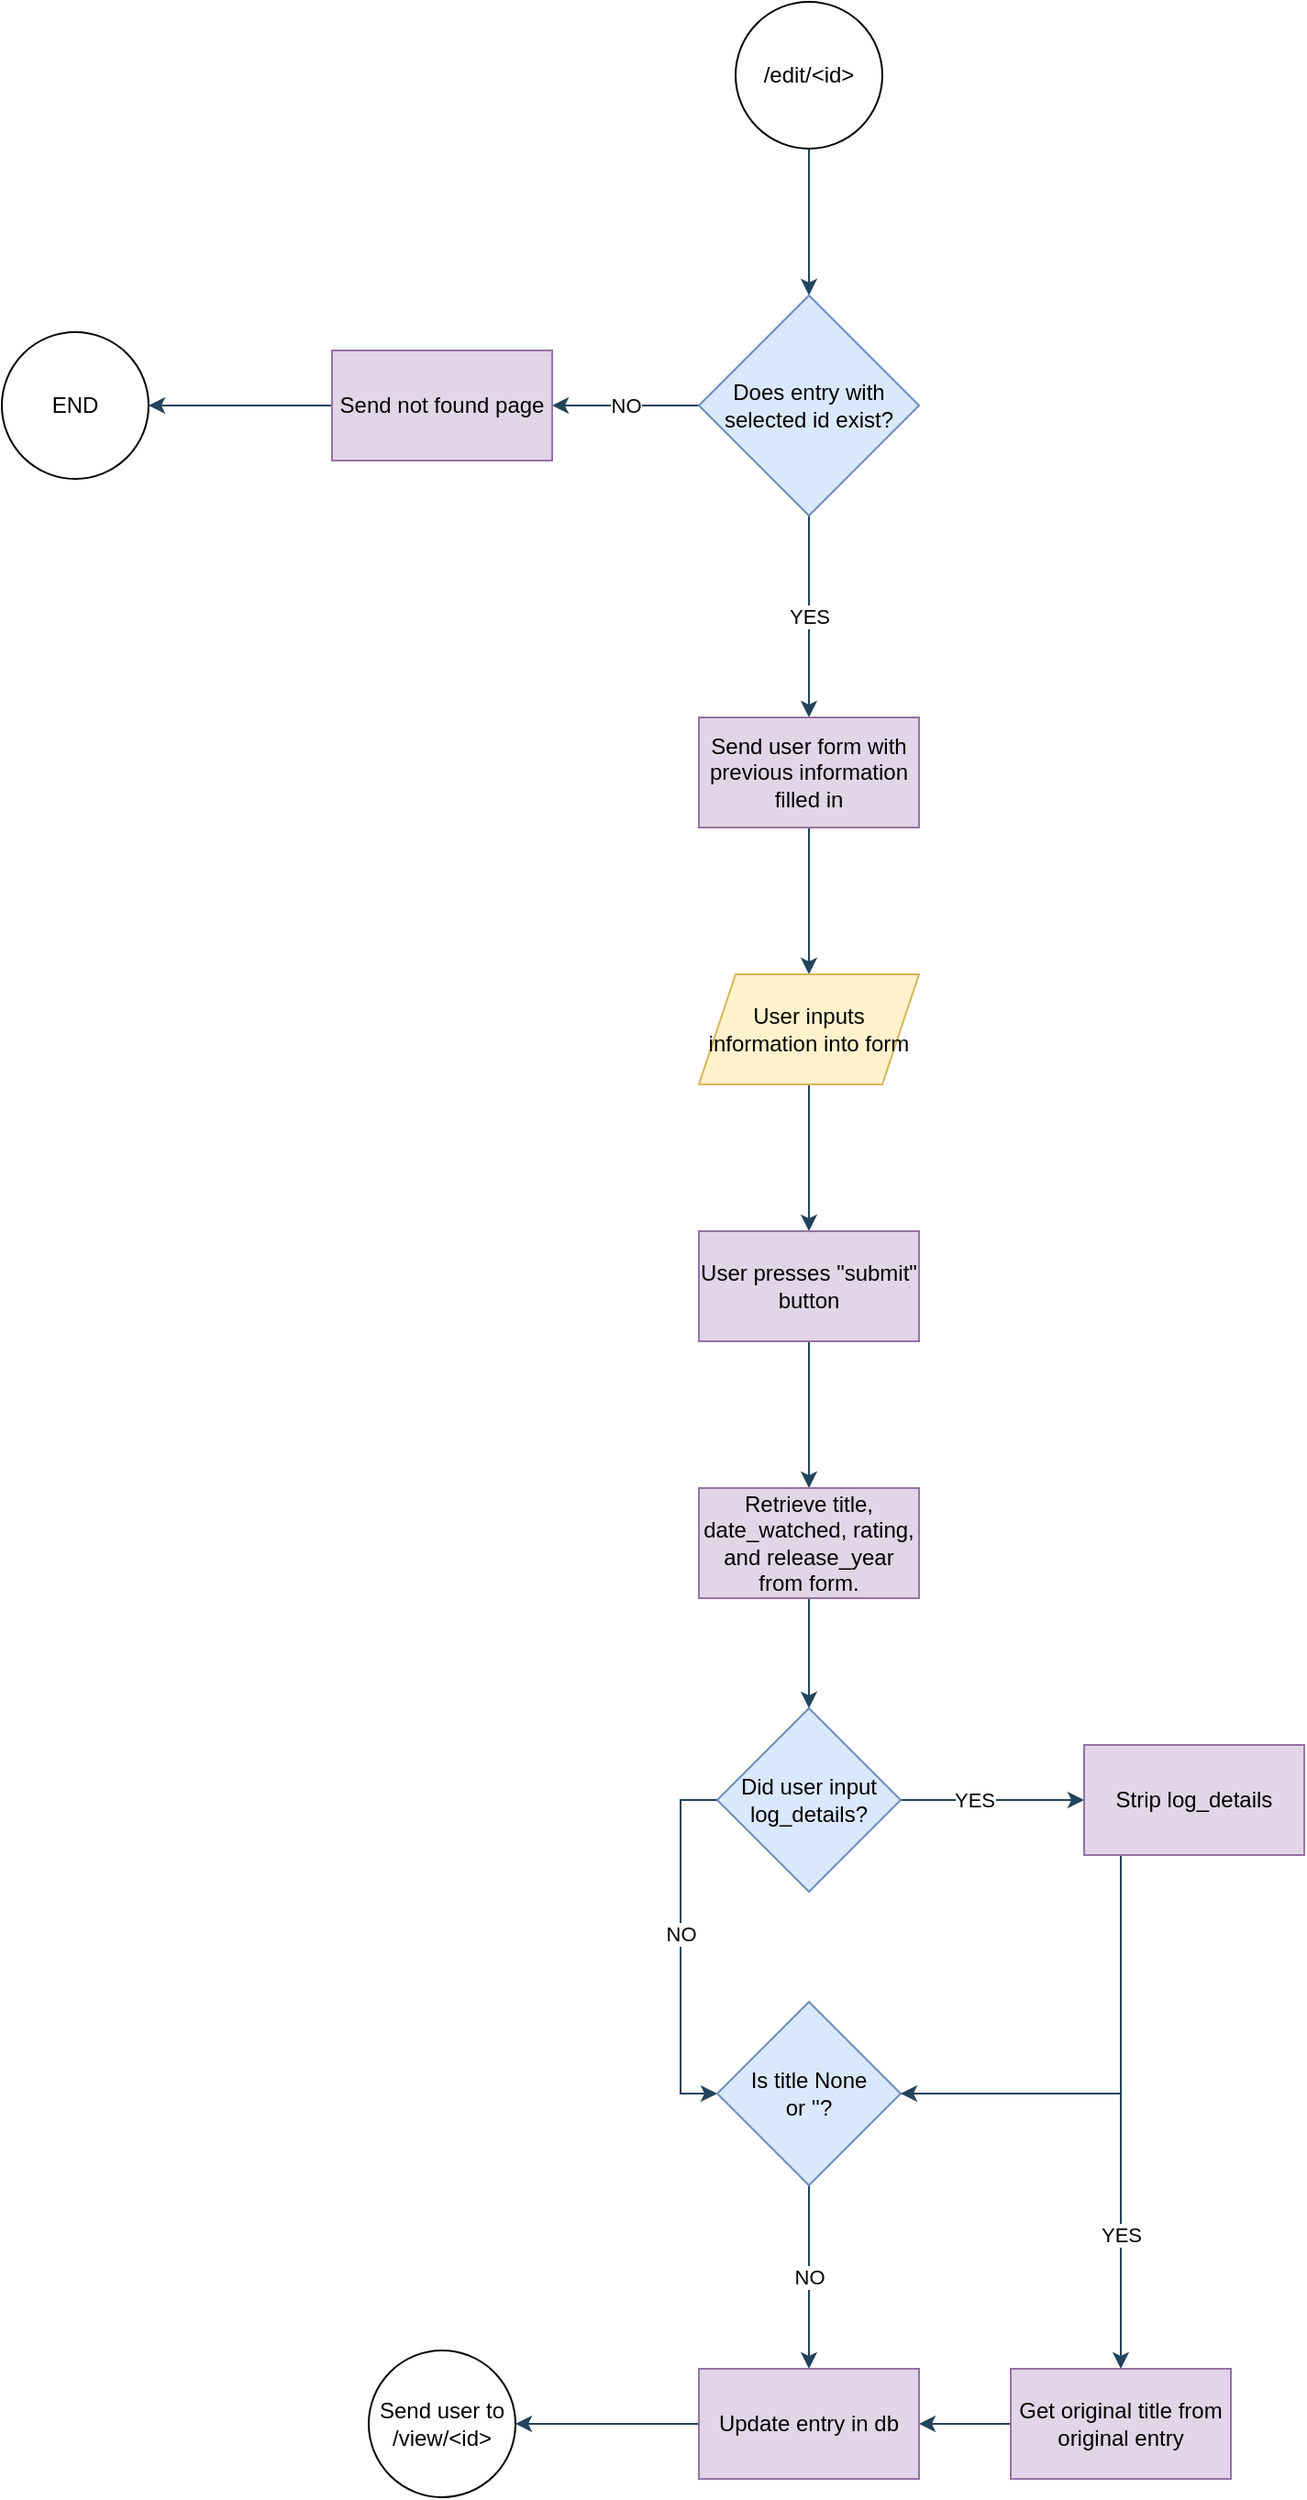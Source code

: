 <mxfile version="22.1.1" type="device">
  <diagram id="C5RBs43oDa-KdzZeNtuy" name="Page-1">
    <mxGraphModel dx="1877" dy="522" grid="1" gridSize="10" guides="1" tooltips="1" connect="1" arrows="1" fold="1" page="1" pageScale="1" pageWidth="827" pageHeight="1169" math="0" shadow="0">
      <root>
        <mxCell id="WIyWlLk6GJQsqaUBKTNV-0" />
        <mxCell id="WIyWlLk6GJQsqaUBKTNV-1" parent="WIyWlLk6GJQsqaUBKTNV-0" />
        <mxCell id="WlGp0TNAOv9Ej10JfnII-7" value="" style="edgeStyle=orthogonalEdgeStyle;rounded=0;orthogonalLoop=1;jettySize=auto;html=1;strokeColor=#23445D;" parent="WIyWlLk6GJQsqaUBKTNV-1" source="WlGp0TNAOv9Ej10JfnII-1" target="WlGp0TNAOv9Ej10JfnII-6" edge="1">
          <mxGeometry relative="1" as="geometry" />
        </mxCell>
        <mxCell id="WlGp0TNAOv9Ej10JfnII-1" value="/edit/&amp;lt;id&amp;gt;" style="ellipse;whiteSpace=wrap;html=1;aspect=fixed;labelBackgroundColor=none;" parent="WIyWlLk6GJQsqaUBKTNV-1" vertex="1">
          <mxGeometry x="370" y="70" width="80" height="80" as="geometry" />
        </mxCell>
        <mxCell id="WlGp0TNAOv9Ej10JfnII-9" value="NO" style="edgeStyle=orthogonalEdgeStyle;rounded=0;orthogonalLoop=1;jettySize=auto;html=1;strokeColor=#23445D;" parent="WIyWlLk6GJQsqaUBKTNV-1" source="WlGp0TNAOv9Ej10JfnII-6" target="WlGp0TNAOv9Ej10JfnII-8" edge="1">
          <mxGeometry relative="1" as="geometry" />
        </mxCell>
        <mxCell id="WlGp0TNAOv9Ej10JfnII-13" value="YES" style="edgeStyle=orthogonalEdgeStyle;rounded=0;orthogonalLoop=1;jettySize=auto;html=1;strokeColor=#23445D;" parent="WIyWlLk6GJQsqaUBKTNV-1" source="WlGp0TNAOv9Ej10JfnII-6" target="WlGp0TNAOv9Ej10JfnII-12" edge="1">
          <mxGeometry relative="1" as="geometry" />
        </mxCell>
        <mxCell id="WlGp0TNAOv9Ej10JfnII-6" value="Does entry with selected id exist?" style="rhombus;whiteSpace=wrap;html=1;fillColor=#dae8fc;strokeColor=#6c8ebf;labelBackgroundColor=none;" parent="WIyWlLk6GJQsqaUBKTNV-1" vertex="1">
          <mxGeometry x="350" y="230" width="120" height="120" as="geometry" />
        </mxCell>
        <mxCell id="WlGp0TNAOv9Ej10JfnII-11" value="" style="edgeStyle=orthogonalEdgeStyle;rounded=0;orthogonalLoop=1;jettySize=auto;html=1;strokeColor=#23445D;" parent="WIyWlLk6GJQsqaUBKTNV-1" source="WlGp0TNAOv9Ej10JfnII-8" target="WlGp0TNAOv9Ej10JfnII-10" edge="1">
          <mxGeometry relative="1" as="geometry" />
        </mxCell>
        <mxCell id="WlGp0TNAOv9Ej10JfnII-8" value="Send not found page" style="whiteSpace=wrap;html=1;fillColor=#e1d5e7;strokeColor=#9673a6;labelBackgroundColor=none;" parent="WIyWlLk6GJQsqaUBKTNV-1" vertex="1">
          <mxGeometry x="150" y="260" width="120" height="60" as="geometry" />
        </mxCell>
        <mxCell id="WlGp0TNAOv9Ej10JfnII-10" value="END" style="ellipse;whiteSpace=wrap;html=1;labelBackgroundColor=none;" parent="WIyWlLk6GJQsqaUBKTNV-1" vertex="1">
          <mxGeometry x="-30" y="250" width="80" height="80" as="geometry" />
        </mxCell>
        <mxCell id="WlGp0TNAOv9Ej10JfnII-15" value="" style="edgeStyle=orthogonalEdgeStyle;rounded=0;orthogonalLoop=1;jettySize=auto;html=1;strokeColor=#23445D;" parent="WIyWlLk6GJQsqaUBKTNV-1" source="WlGp0TNAOv9Ej10JfnII-12" target="WlGp0TNAOv9Ej10JfnII-14" edge="1">
          <mxGeometry relative="1" as="geometry" />
        </mxCell>
        <mxCell id="WlGp0TNAOv9Ej10JfnII-12" value="Send user form with previous information filled in" style="whiteSpace=wrap;html=1;fillColor=#e1d5e7;strokeColor=#9673a6;labelBackgroundColor=none;" parent="WIyWlLk6GJQsqaUBKTNV-1" vertex="1">
          <mxGeometry x="350" y="460" width="120" height="60" as="geometry" />
        </mxCell>
        <mxCell id="WlGp0TNAOv9Ej10JfnII-17" value="" style="edgeStyle=orthogonalEdgeStyle;rounded=0;orthogonalLoop=1;jettySize=auto;html=1;strokeColor=#23445D;" parent="WIyWlLk6GJQsqaUBKTNV-1" source="WlGp0TNAOv9Ej10JfnII-14" target="WlGp0TNAOv9Ej10JfnII-16" edge="1">
          <mxGeometry relative="1" as="geometry" />
        </mxCell>
        <mxCell id="WlGp0TNAOv9Ej10JfnII-14" value="User inputs information into form" style="shape=parallelogram;perimeter=parallelogramPerimeter;whiteSpace=wrap;html=1;fixedSize=1;fillColor=#fff2cc;strokeColor=#d6b656;labelBackgroundColor=none;" parent="WIyWlLk6GJQsqaUBKTNV-1" vertex="1">
          <mxGeometry x="350" y="600" width="120" height="60" as="geometry" />
        </mxCell>
        <mxCell id="WlGp0TNAOv9Ej10JfnII-21" value="" style="edgeStyle=orthogonalEdgeStyle;rounded=0;orthogonalLoop=1;jettySize=auto;html=1;strokeColor=#23445D;" parent="WIyWlLk6GJQsqaUBKTNV-1" source="WlGp0TNAOv9Ej10JfnII-16" target="WlGp0TNAOv9Ej10JfnII-20" edge="1">
          <mxGeometry relative="1" as="geometry" />
        </mxCell>
        <mxCell id="WlGp0TNAOv9Ej10JfnII-16" value="User presses &quot;submit&quot; button" style="whiteSpace=wrap;html=1;fillColor=#e1d5e7;strokeColor=#9673a6;labelBackgroundColor=none;" parent="WIyWlLk6GJQsqaUBKTNV-1" vertex="1">
          <mxGeometry x="350" y="740" width="120" height="60" as="geometry" />
        </mxCell>
        <mxCell id="WlGp0TNAOv9Ej10JfnII-25" value="" style="edgeStyle=orthogonalEdgeStyle;rounded=0;orthogonalLoop=1;jettySize=auto;html=1;strokeColor=#23445D;" parent="WIyWlLk6GJQsqaUBKTNV-1" source="WlGp0TNAOv9Ej10JfnII-20" target="WlGp0TNAOv9Ej10JfnII-24" edge="1">
          <mxGeometry relative="1" as="geometry" />
        </mxCell>
        <mxCell id="WlGp0TNAOv9Ej10JfnII-20" value="Retrieve title, date_watched, rating, and release_year from form." style="whiteSpace=wrap;html=1;fillColor=#e1d5e7;strokeColor=#9673a6;labelBackgroundColor=none;" parent="WIyWlLk6GJQsqaUBKTNV-1" vertex="1">
          <mxGeometry x="350" y="880" width="120" height="60" as="geometry" />
        </mxCell>
        <mxCell id="WlGp0TNAOv9Ej10JfnII-27" value="NO" style="edgeStyle=orthogonalEdgeStyle;rounded=0;orthogonalLoop=1;jettySize=auto;html=1;strokeColor=#23445D;entryX=0;entryY=0.5;entryDx=0;entryDy=0;" parent="WIyWlLk6GJQsqaUBKTNV-1" source="WlGp0TNAOv9Ej10JfnII-24" target="WlGp0TNAOv9Ej10JfnII-32" edge="1">
          <mxGeometry x="-0.071" relative="1" as="geometry">
            <mxPoint x="230" y="1200" as="targetPoint" />
            <Array as="points">
              <mxPoint x="340" y="1050" />
              <mxPoint x="340" y="1210" />
            </Array>
            <mxPoint as="offset" />
          </mxGeometry>
        </mxCell>
        <mxCell id="WlGp0TNAOv9Ej10JfnII-31" value="YES" style="edgeStyle=orthogonalEdgeStyle;rounded=0;orthogonalLoop=1;jettySize=auto;html=1;strokeColor=#23445D;" parent="WIyWlLk6GJQsqaUBKTNV-1" source="WlGp0TNAOv9Ej10JfnII-24" target="WlGp0TNAOv9Ej10JfnII-30" edge="1">
          <mxGeometry x="-0.2" relative="1" as="geometry">
            <mxPoint as="offset" />
          </mxGeometry>
        </mxCell>
        <mxCell id="WlGp0TNAOv9Ej10JfnII-24" value="Did user input log_details?" style="rhombus;whiteSpace=wrap;html=1;fillColor=#dae8fc;strokeColor=#6c8ebf;labelBackgroundColor=none;" parent="WIyWlLk6GJQsqaUBKTNV-1" vertex="1">
          <mxGeometry x="360" y="1000" width="100" height="100" as="geometry" />
        </mxCell>
        <mxCell id="WlGp0TNAOv9Ej10JfnII-33" value="" style="edgeStyle=orthogonalEdgeStyle;rounded=0;orthogonalLoop=1;jettySize=auto;html=1;strokeColor=#23445D;" parent="WIyWlLk6GJQsqaUBKTNV-1" source="WlGp0TNAOv9Ej10JfnII-30" target="WlGp0TNAOv9Ej10JfnII-32" edge="1">
          <mxGeometry relative="1" as="geometry">
            <Array as="points">
              <mxPoint x="580" y="1210" />
            </Array>
          </mxGeometry>
        </mxCell>
        <mxCell id="WlGp0TNAOv9Ej10JfnII-30" value="Strip log_details" style="whiteSpace=wrap;html=1;fillColor=#e1d5e7;strokeColor=#9673a6;labelBackgroundColor=none;" parent="WIyWlLk6GJQsqaUBKTNV-1" vertex="1">
          <mxGeometry x="560" y="1020" width="120" height="60" as="geometry" />
        </mxCell>
        <mxCell id="WlGp0TNAOv9Ej10JfnII-35" value="YES" style="edgeStyle=orthogonalEdgeStyle;rounded=0;orthogonalLoop=1;jettySize=auto;html=1;strokeColor=#23445D;" parent="WIyWlLk6GJQsqaUBKTNV-1" source="WlGp0TNAOv9Ej10JfnII-32" target="WlGp0TNAOv9Ej10JfnII-34" edge="1">
          <mxGeometry x="0.455" relative="1" as="geometry">
            <mxPoint as="offset" />
          </mxGeometry>
        </mxCell>
        <mxCell id="WlGp0TNAOv9Ej10JfnII-39" value="NO" style="edgeStyle=orthogonalEdgeStyle;rounded=0;orthogonalLoop=1;jettySize=auto;html=1;entryX=0.5;entryY=0;entryDx=0;entryDy=0;strokeColor=#23445D;" parent="WIyWlLk6GJQsqaUBKTNV-1" source="WlGp0TNAOv9Ej10JfnII-32" target="WlGp0TNAOv9Ej10JfnII-36" edge="1">
          <mxGeometry relative="1" as="geometry" />
        </mxCell>
        <mxCell id="WlGp0TNAOv9Ej10JfnII-32" value="Is title None &lt;br&gt;or &#39;&#39;?" style="rhombus;whiteSpace=wrap;html=1;fillColor=#dae8fc;strokeColor=#6c8ebf;labelBackgroundColor=none;" parent="WIyWlLk6GJQsqaUBKTNV-1" vertex="1">
          <mxGeometry x="360" y="1160" width="100" height="100" as="geometry" />
        </mxCell>
        <mxCell id="WlGp0TNAOv9Ej10JfnII-38" value="" style="edgeStyle=orthogonalEdgeStyle;rounded=0;orthogonalLoop=1;jettySize=auto;html=1;strokeColor=#23445D;" parent="WIyWlLk6GJQsqaUBKTNV-1" source="WlGp0TNAOv9Ej10JfnII-34" target="WlGp0TNAOv9Ej10JfnII-36" edge="1">
          <mxGeometry relative="1" as="geometry" />
        </mxCell>
        <mxCell id="WlGp0TNAOv9Ej10JfnII-34" value="Get original title from original entry" style="whiteSpace=wrap;html=1;fillColor=#e1d5e7;strokeColor=#9673a6;labelBackgroundColor=none;" parent="WIyWlLk6GJQsqaUBKTNV-1" vertex="1">
          <mxGeometry x="520" y="1360" width="120" height="60" as="geometry" />
        </mxCell>
        <mxCell id="WlGp0TNAOv9Ej10JfnII-41" value="" style="edgeStyle=orthogonalEdgeStyle;rounded=0;orthogonalLoop=1;jettySize=auto;html=1;strokeColor=#23445D;" parent="WIyWlLk6GJQsqaUBKTNV-1" source="WlGp0TNAOv9Ej10JfnII-36" target="WlGp0TNAOv9Ej10JfnII-40" edge="1">
          <mxGeometry relative="1" as="geometry" />
        </mxCell>
        <mxCell id="WlGp0TNAOv9Ej10JfnII-36" value="Update entry in db" style="whiteSpace=wrap;html=1;fillColor=#e1d5e7;strokeColor=#9673a6;labelBackgroundColor=none;" parent="WIyWlLk6GJQsqaUBKTNV-1" vertex="1">
          <mxGeometry x="350" y="1360" width="120" height="60" as="geometry" />
        </mxCell>
        <mxCell id="WlGp0TNAOv9Ej10JfnII-40" value="Send user to /view/&amp;lt;id&amp;gt;" style="ellipse;whiteSpace=wrap;html=1;labelBackgroundColor=none;" parent="WIyWlLk6GJQsqaUBKTNV-1" vertex="1">
          <mxGeometry x="170" y="1350" width="80" height="80" as="geometry" />
        </mxCell>
      </root>
    </mxGraphModel>
  </diagram>
</mxfile>
